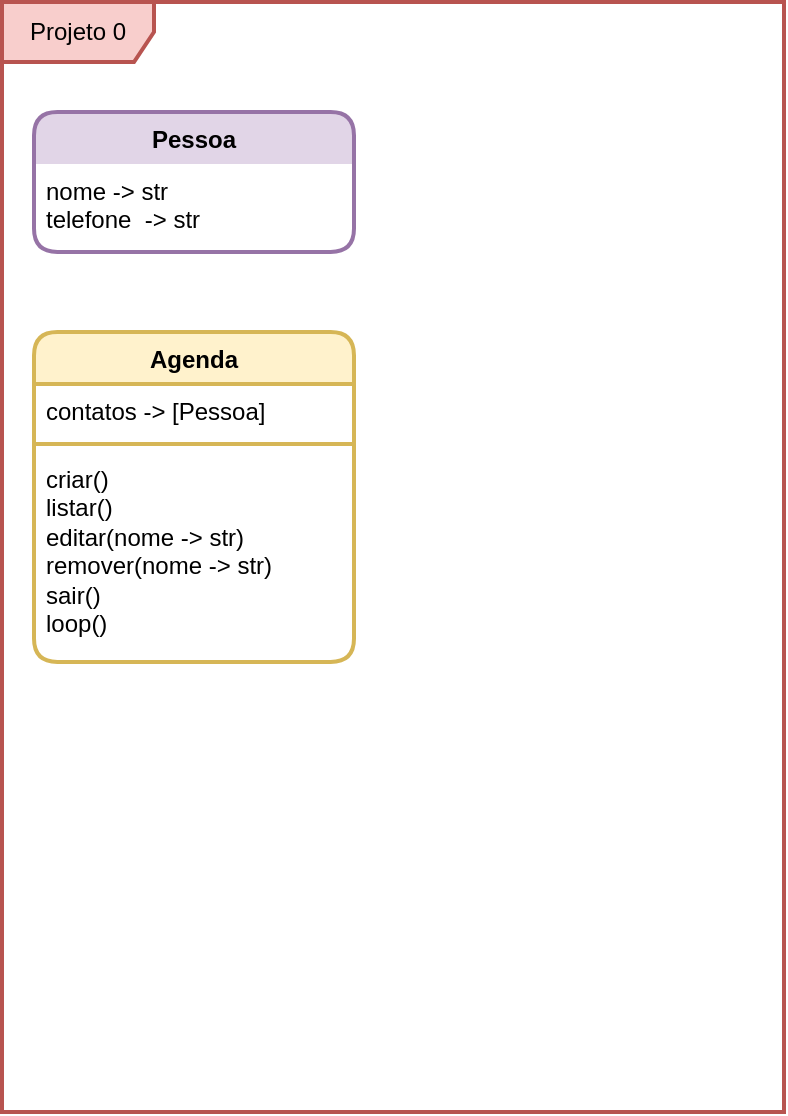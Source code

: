<mxfile version="26.2.5">
  <diagram name="Página-1" id="VAco-CzIOMwVjFxxqdRi">
    <mxGraphModel dx="1062" dy="625" grid="1" gridSize="15" guides="1" tooltips="1" connect="1" arrows="1" fold="1" page="1" pageScale="1" pageWidth="413" pageHeight="583" background="#ffffff" math="0" shadow="0">
      <root>
        <mxCell id="0" />
        <mxCell id="1" parent="0" />
        <mxCell id="ecktCkfYGFVtR8qOr3f--1" value="Pessoa" style="swimlane;fontStyle=1;align=center;verticalAlign=top;childLayout=stackLayout;horizontal=1;startSize=26;horizontalStack=0;resizeParent=1;resizeParentMax=0;resizeLast=0;collapsible=1;marginBottom=0;whiteSpace=wrap;html=1;fillColor=#e1d5e7;strokeColor=#9673a6;strokeWidth=2;perimeterSpacing=0;rounded=1;shadow=0;glass=0;swimlaneLine=0;" vertex="1" parent="1">
          <mxGeometry x="30" y="70" width="160" height="70" as="geometry">
            <mxRectangle x="330" y="370" width="80" height="30" as="alternateBounds" />
          </mxGeometry>
        </mxCell>
        <mxCell id="ecktCkfYGFVtR8qOr3f--2" value="&lt;div&gt;nome -&amp;gt; str&lt;/div&gt;&lt;div&gt;&lt;span style=&quot;background-color: transparent;&quot;&gt;telefone&amp;nbsp; -&amp;gt; str&lt;/span&gt;&lt;/div&gt;" style="text;strokeColor=none;fillColor=none;align=left;verticalAlign=top;spacingLeft=4;spacingRight=4;overflow=hidden;rotatable=0;points=[[0,0.5],[1,0.5]];portConstraint=eastwest;whiteSpace=wrap;html=1;" vertex="1" parent="ecktCkfYGFVtR8qOr3f--1">
          <mxGeometry y="26" width="160" height="44" as="geometry" />
        </mxCell>
        <mxCell id="ecktCkfYGFVtR8qOr3f--15" value="Projeto 0" style="shape=umlFrame;whiteSpace=wrap;html=1;pointerEvents=0;swimlaneFillColor=none;fillColor=#f8cecc;strokeColor=#b85450;strokeWidth=2;width=76;height=30;" vertex="1" parent="1">
          <mxGeometry x="14" y="15" width="391" height="555" as="geometry" />
        </mxCell>
        <mxCell id="ecktCkfYGFVtR8qOr3f--24" value="Agenda" style="swimlane;fontStyle=1;align=center;verticalAlign=top;childLayout=stackLayout;horizontal=1;startSize=26;horizontalStack=0;resizeParent=1;resizeParentMax=0;resizeLast=0;collapsible=1;marginBottom=0;whiteSpace=wrap;html=1;rounded=1;strokeWidth=2;fillColor=#fff2cc;strokeColor=#d6b656;" vertex="1" parent="1">
          <mxGeometry x="30" y="180" width="160" height="165" as="geometry" />
        </mxCell>
        <mxCell id="ecktCkfYGFVtR8qOr3f--25" value="contatos -&amp;gt; [Pessoa]" style="text;strokeColor=none;fillColor=none;align=left;verticalAlign=top;spacingLeft=4;spacingRight=4;overflow=hidden;rotatable=0;points=[[0,0.5],[1,0.5]];portConstraint=eastwest;whiteSpace=wrap;html=1;" vertex="1" parent="ecktCkfYGFVtR8qOr3f--24">
          <mxGeometry y="26" width="160" height="26" as="geometry" />
        </mxCell>
        <mxCell id="ecktCkfYGFVtR8qOr3f--26" value="" style="line;strokeWidth=2;fillColor=none;align=left;verticalAlign=middle;spacingTop=-1;spacingLeft=3;spacingRight=3;rotatable=0;labelPosition=right;points=[];portConstraint=eastwest;strokeColor=inherit;" vertex="1" parent="ecktCkfYGFVtR8qOr3f--24">
          <mxGeometry y="52" width="160" height="8" as="geometry" />
        </mxCell>
        <mxCell id="ecktCkfYGFVtR8qOr3f--27" value="criar()&lt;div&gt;listar()&lt;/div&gt;&lt;div&gt;editar(nome -&amp;gt; str)&lt;/div&gt;&lt;div&gt;remover(nome -&amp;gt; str)&lt;/div&gt;&lt;div&gt;sair()&lt;/div&gt;&lt;div&gt;loop()&lt;/div&gt;" style="text;strokeColor=none;fillColor=none;align=left;verticalAlign=top;spacingLeft=4;spacingRight=4;overflow=hidden;rotatable=0;points=[[0,0.5],[1,0.5]];portConstraint=eastwest;whiteSpace=wrap;html=1;" vertex="1" parent="ecktCkfYGFVtR8qOr3f--24">
          <mxGeometry y="60" width="160" height="105" as="geometry" />
        </mxCell>
      </root>
    </mxGraphModel>
  </diagram>
</mxfile>
